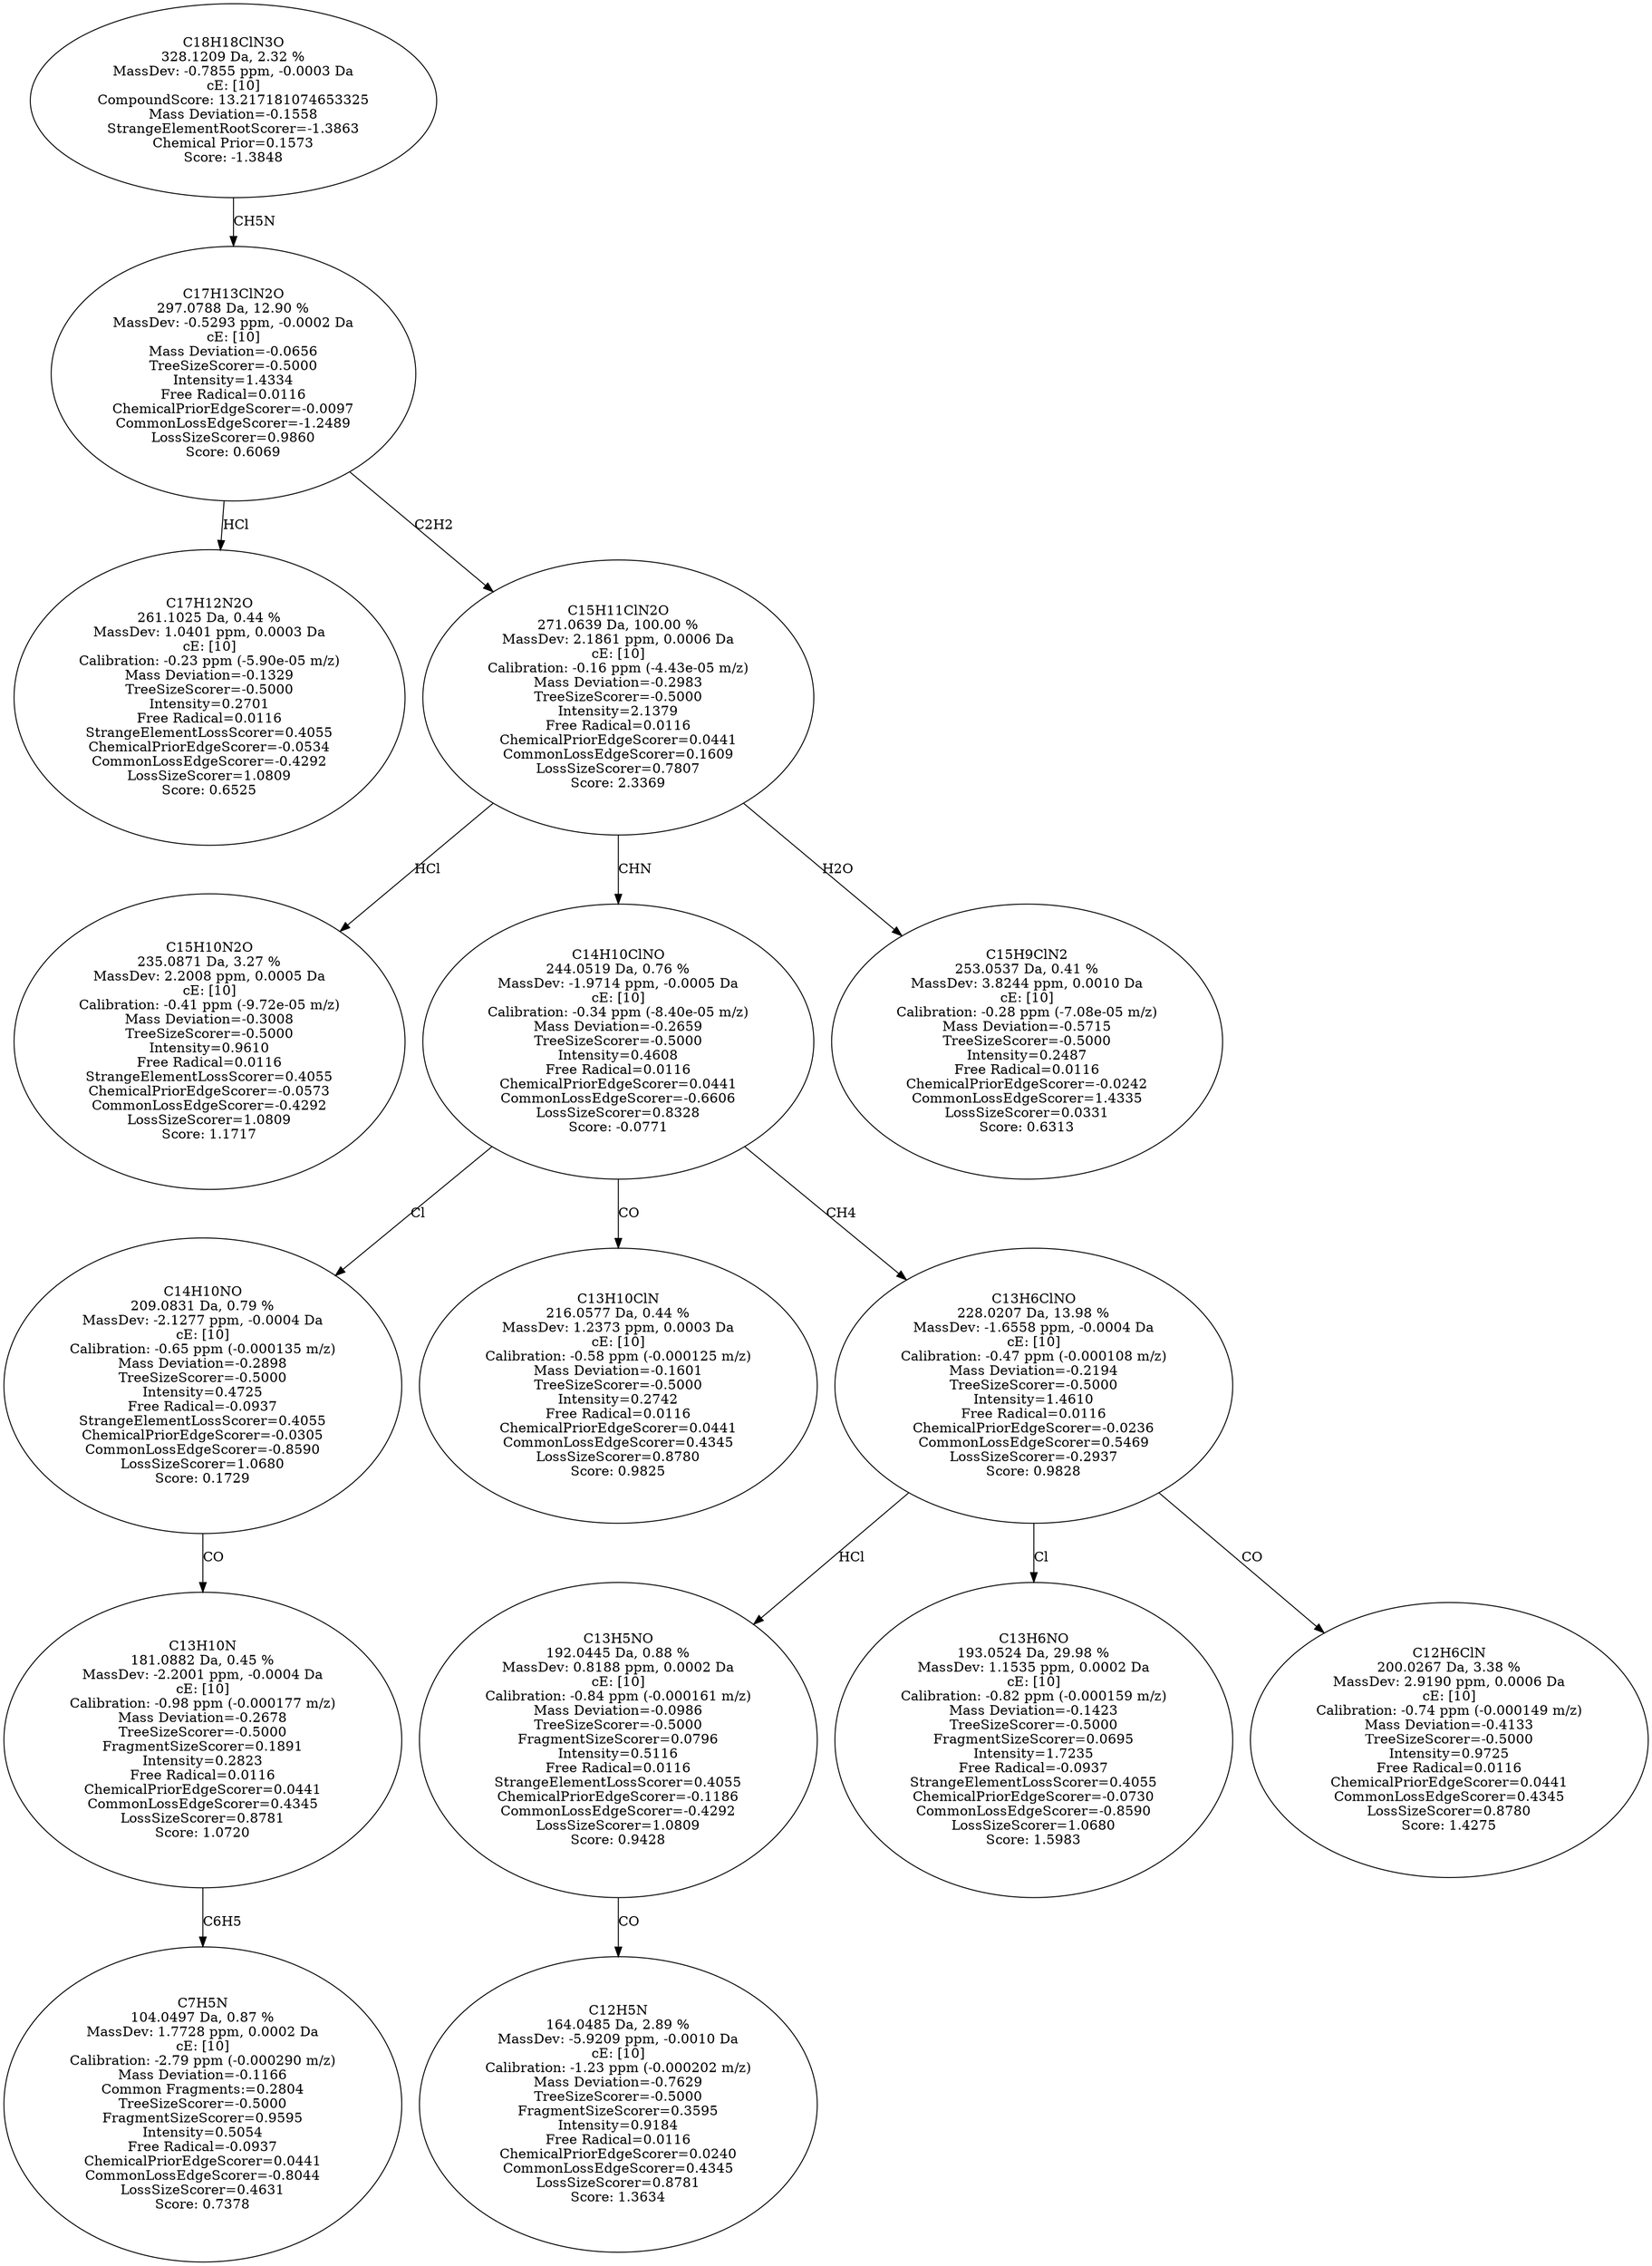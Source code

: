 strict digraph {
v1 [label="C17H12N2O\n261.1025 Da, 0.44 %\nMassDev: 1.0401 ppm, 0.0003 Da\ncE: [10]\nCalibration: -0.23 ppm (-5.90e-05 m/z)\nMass Deviation=-0.1329\nTreeSizeScorer=-0.5000\nIntensity=0.2701\nFree Radical=0.0116\nStrangeElementLossScorer=0.4055\nChemicalPriorEdgeScorer=-0.0534\nCommonLossEdgeScorer=-0.4292\nLossSizeScorer=1.0809\nScore: 0.6525"];
v2 [label="C15H10N2O\n235.0871 Da, 3.27 %\nMassDev: 2.2008 ppm, 0.0005 Da\ncE: [10]\nCalibration: -0.41 ppm (-9.72e-05 m/z)\nMass Deviation=-0.3008\nTreeSizeScorer=-0.5000\nIntensity=0.9610\nFree Radical=0.0116\nStrangeElementLossScorer=0.4055\nChemicalPriorEdgeScorer=-0.0573\nCommonLossEdgeScorer=-0.4292\nLossSizeScorer=1.0809\nScore: 1.1717"];
v3 [label="C7H5N\n104.0497 Da, 0.87 %\nMassDev: 1.7728 ppm, 0.0002 Da\ncE: [10]\nCalibration: -2.79 ppm (-0.000290 m/z)\nMass Deviation=-0.1166\nCommon Fragments:=0.2804\nTreeSizeScorer=-0.5000\nFragmentSizeScorer=0.9595\nIntensity=0.5054\nFree Radical=-0.0937\nChemicalPriorEdgeScorer=0.0441\nCommonLossEdgeScorer=-0.8044\nLossSizeScorer=0.4631\nScore: 0.7378"];
v4 [label="C13H10N\n181.0882 Da, 0.45 %\nMassDev: -2.2001 ppm, -0.0004 Da\ncE: [10]\nCalibration: -0.98 ppm (-0.000177 m/z)\nMass Deviation=-0.2678\nTreeSizeScorer=-0.5000\nFragmentSizeScorer=0.1891\nIntensity=0.2823\nFree Radical=0.0116\nChemicalPriorEdgeScorer=0.0441\nCommonLossEdgeScorer=0.4345\nLossSizeScorer=0.8781\nScore: 1.0720"];
v5 [label="C14H10NO\n209.0831 Da, 0.79 %\nMassDev: -2.1277 ppm, -0.0004 Da\ncE: [10]\nCalibration: -0.65 ppm (-0.000135 m/z)\nMass Deviation=-0.2898\nTreeSizeScorer=-0.5000\nIntensity=0.4725\nFree Radical=-0.0937\nStrangeElementLossScorer=0.4055\nChemicalPriorEdgeScorer=-0.0305\nCommonLossEdgeScorer=-0.8590\nLossSizeScorer=1.0680\nScore: 0.1729"];
v6 [label="C13H10ClN\n216.0577 Da, 0.44 %\nMassDev: 1.2373 ppm, 0.0003 Da\ncE: [10]\nCalibration: -0.58 ppm (-0.000125 m/z)\nMass Deviation=-0.1601\nTreeSizeScorer=-0.5000\nIntensity=0.2742\nFree Radical=0.0116\nChemicalPriorEdgeScorer=0.0441\nCommonLossEdgeScorer=0.4345\nLossSizeScorer=0.8780\nScore: 0.9825"];
v7 [label="C12H5N\n164.0485 Da, 2.89 %\nMassDev: -5.9209 ppm, -0.0010 Da\ncE: [10]\nCalibration: -1.23 ppm (-0.000202 m/z)\nMass Deviation=-0.7629\nTreeSizeScorer=-0.5000\nFragmentSizeScorer=0.3595\nIntensity=0.9184\nFree Radical=0.0116\nChemicalPriorEdgeScorer=0.0240\nCommonLossEdgeScorer=0.4345\nLossSizeScorer=0.8781\nScore: 1.3634"];
v8 [label="C13H5NO\n192.0445 Da, 0.88 %\nMassDev: 0.8188 ppm, 0.0002 Da\ncE: [10]\nCalibration: -0.84 ppm (-0.000161 m/z)\nMass Deviation=-0.0986\nTreeSizeScorer=-0.5000\nFragmentSizeScorer=0.0796\nIntensity=0.5116\nFree Radical=0.0116\nStrangeElementLossScorer=0.4055\nChemicalPriorEdgeScorer=-0.1186\nCommonLossEdgeScorer=-0.4292\nLossSizeScorer=1.0809\nScore: 0.9428"];
v9 [label="C13H6NO\n193.0524 Da, 29.98 %\nMassDev: 1.1535 ppm, 0.0002 Da\ncE: [10]\nCalibration: -0.82 ppm (-0.000159 m/z)\nMass Deviation=-0.1423\nTreeSizeScorer=-0.5000\nFragmentSizeScorer=0.0695\nIntensity=1.7235\nFree Radical=-0.0937\nStrangeElementLossScorer=0.4055\nChemicalPriorEdgeScorer=-0.0730\nCommonLossEdgeScorer=-0.8590\nLossSizeScorer=1.0680\nScore: 1.5983"];
v10 [label="C12H6ClN\n200.0267 Da, 3.38 %\nMassDev: 2.9190 ppm, 0.0006 Da\ncE: [10]\nCalibration: -0.74 ppm (-0.000149 m/z)\nMass Deviation=-0.4133\nTreeSizeScorer=-0.5000\nIntensity=0.9725\nFree Radical=0.0116\nChemicalPriorEdgeScorer=0.0441\nCommonLossEdgeScorer=0.4345\nLossSizeScorer=0.8780\nScore: 1.4275"];
v11 [label="C13H6ClNO\n228.0207 Da, 13.98 %\nMassDev: -1.6558 ppm, -0.0004 Da\ncE: [10]\nCalibration: -0.47 ppm (-0.000108 m/z)\nMass Deviation=-0.2194\nTreeSizeScorer=-0.5000\nIntensity=1.4610\nFree Radical=0.0116\nChemicalPriorEdgeScorer=-0.0236\nCommonLossEdgeScorer=0.5469\nLossSizeScorer=-0.2937\nScore: 0.9828"];
v12 [label="C14H10ClNO\n244.0519 Da, 0.76 %\nMassDev: -1.9714 ppm, -0.0005 Da\ncE: [10]\nCalibration: -0.34 ppm (-8.40e-05 m/z)\nMass Deviation=-0.2659\nTreeSizeScorer=-0.5000\nIntensity=0.4608\nFree Radical=0.0116\nChemicalPriorEdgeScorer=0.0441\nCommonLossEdgeScorer=-0.6606\nLossSizeScorer=0.8328\nScore: -0.0771"];
v13 [label="C15H9ClN2\n253.0537 Da, 0.41 %\nMassDev: 3.8244 ppm, 0.0010 Da\ncE: [10]\nCalibration: -0.28 ppm (-7.08e-05 m/z)\nMass Deviation=-0.5715\nTreeSizeScorer=-0.5000\nIntensity=0.2487\nFree Radical=0.0116\nChemicalPriorEdgeScorer=-0.0242\nCommonLossEdgeScorer=1.4335\nLossSizeScorer=0.0331\nScore: 0.6313"];
v14 [label="C15H11ClN2O\n271.0639 Da, 100.00 %\nMassDev: 2.1861 ppm, 0.0006 Da\ncE: [10]\nCalibration: -0.16 ppm (-4.43e-05 m/z)\nMass Deviation=-0.2983\nTreeSizeScorer=-0.5000\nIntensity=2.1379\nFree Radical=0.0116\nChemicalPriorEdgeScorer=0.0441\nCommonLossEdgeScorer=0.1609\nLossSizeScorer=0.7807\nScore: 2.3369"];
v15 [label="C17H13ClN2O\n297.0788 Da, 12.90 %\nMassDev: -0.5293 ppm, -0.0002 Da\ncE: [10]\nMass Deviation=-0.0656\nTreeSizeScorer=-0.5000\nIntensity=1.4334\nFree Radical=0.0116\nChemicalPriorEdgeScorer=-0.0097\nCommonLossEdgeScorer=-1.2489\nLossSizeScorer=0.9860\nScore: 0.6069"];
v16 [label="C18H18ClN3O\n328.1209 Da, 2.32 %\nMassDev: -0.7855 ppm, -0.0003 Da\ncE: [10]\nCompoundScore: 13.217181074653325\nMass Deviation=-0.1558\nStrangeElementRootScorer=-1.3863\nChemical Prior=0.1573\nScore: -1.3848"];
v15 -> v1 [label="HCl"];
v14 -> v2 [label="HCl"];
v4 -> v3 [label="C6H5"];
v5 -> v4 [label="CO"];
v12 -> v5 [label="Cl"];
v12 -> v6 [label="CO"];
v8 -> v7 [label="CO"];
v11 -> v8 [label="HCl"];
v11 -> v9 [label="Cl"];
v11 -> v10 [label="CO"];
v12 -> v11 [label="CH4"];
v14 -> v12 [label="CHN"];
v14 -> v13 [label="H2O"];
v15 -> v14 [label="C2H2"];
v16 -> v15 [label="CH5N"];
}